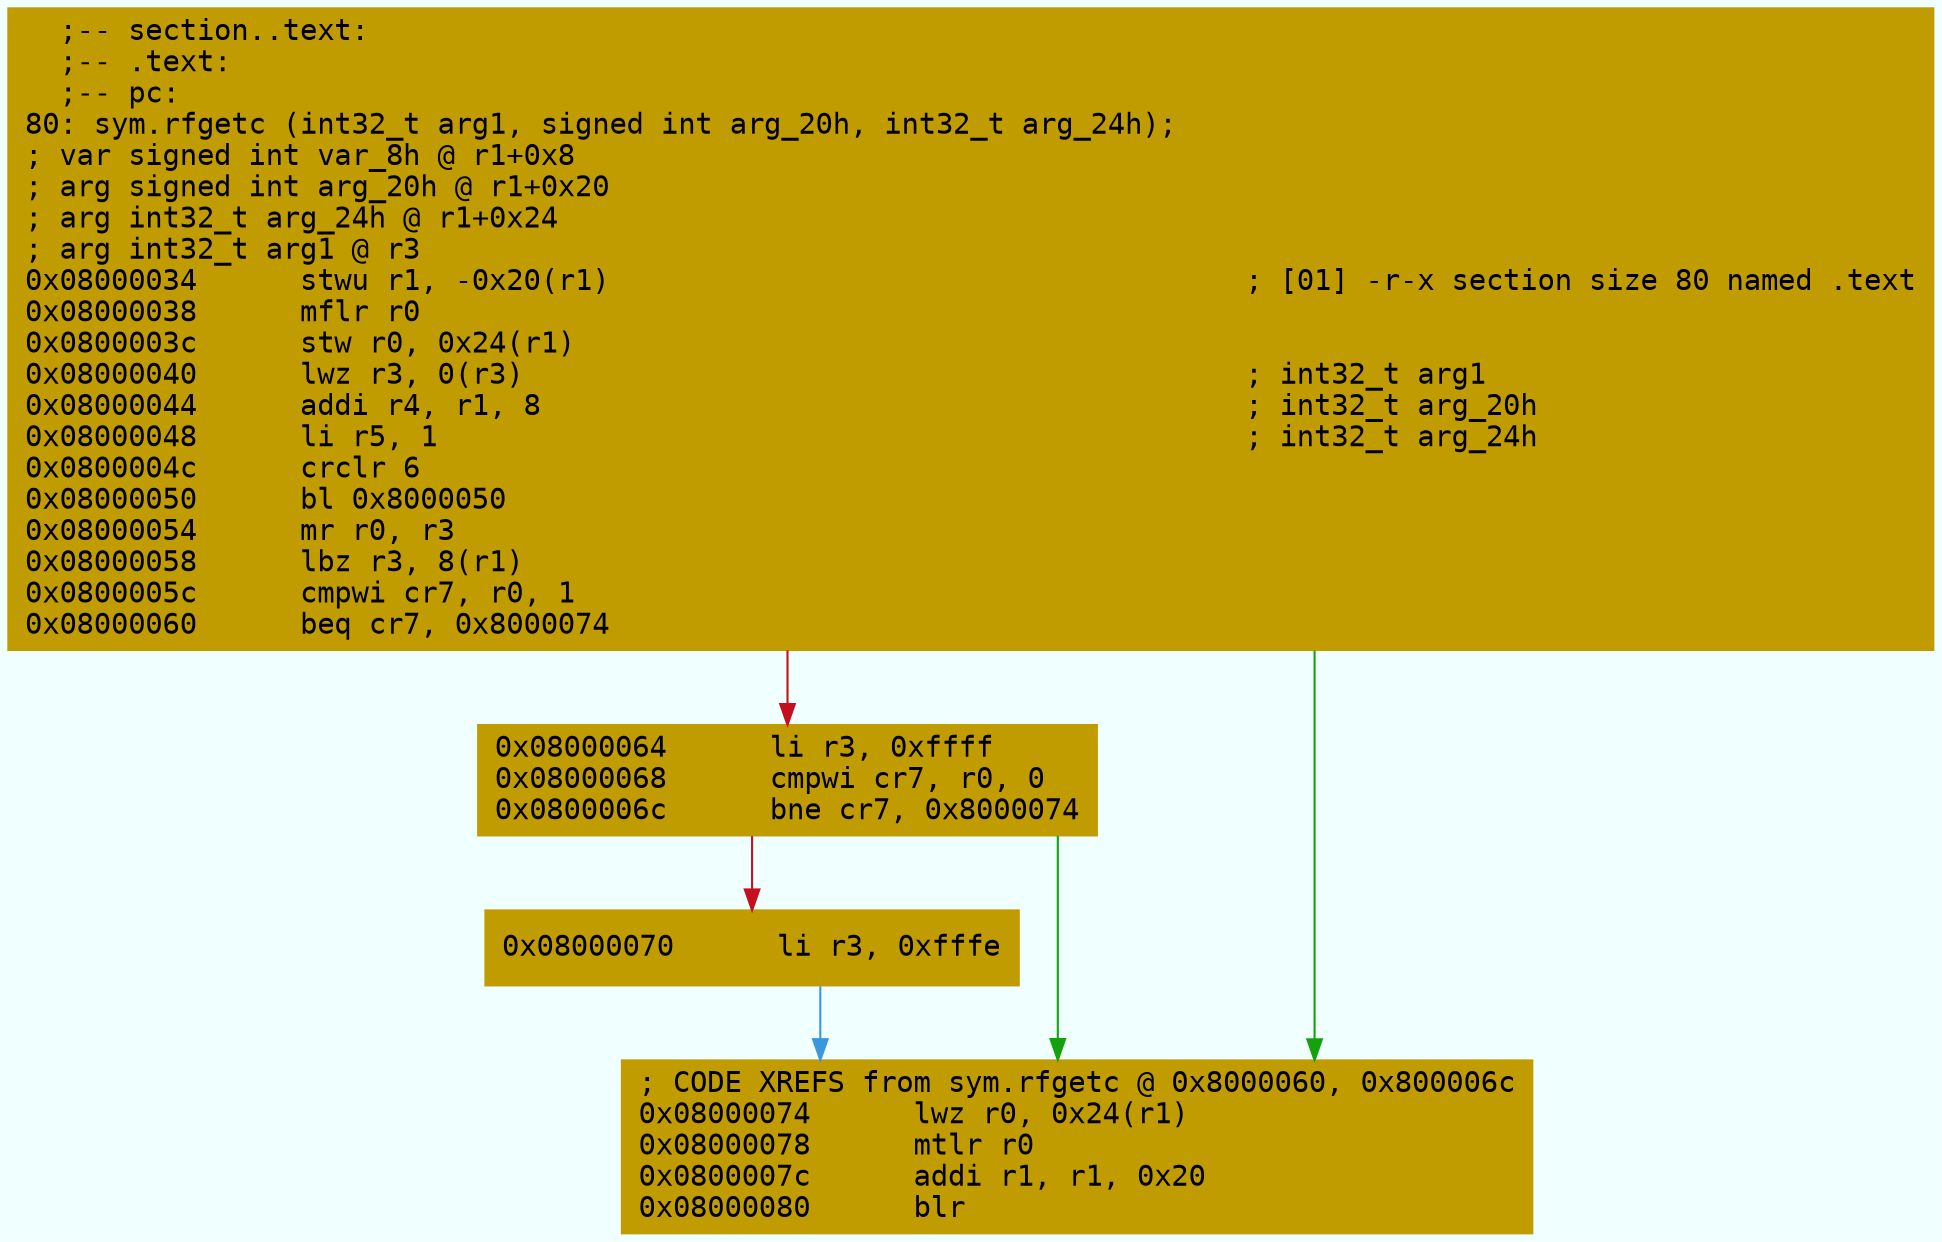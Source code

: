 digraph code {
	graph [bgcolor=azure fontsize=8 fontname="Courier" splines="ortho"];
	node [fillcolor=gray style=filled shape=box];
	edge [arrowhead="normal"];
	"0x08000034" [URL="sym.rfgetc/0x08000034", fillcolor="#c19c00",color="#c19c00", fontname="Courier",label="  ;-- section..text:\l  ;-- .text:\l  ;-- pc:\l80: sym.rfgetc (int32_t arg1, signed int arg_20h, int32_t arg_24h);\l; var signed int var_8h @ r1+0x8\l; arg signed int arg_20h @ r1+0x20\l; arg int32_t arg_24h @ r1+0x24\l; arg int32_t arg1 @ r3\l0x08000034      stwu r1, -0x20(r1)                                     ; [01] -r-x section size 80 named .text\l0x08000038      mflr r0\l0x0800003c      stw r0, 0x24(r1)\l0x08000040      lwz r3, 0(r3)                                          ; int32_t arg1\l0x08000044      addi r4, r1, 8                                         ; int32_t arg_20h\l0x08000048      li r5, 1                                               ; int32_t arg_24h\l0x0800004c      crclr 6\l0x08000050      bl 0x8000050\l0x08000054      mr r0, r3\l0x08000058      lbz r3, 8(r1)\l0x0800005c      cmpwi cr7, r0, 1\l0x08000060      beq cr7, 0x8000074\l"]
	"0x08000064" [URL="sym.rfgetc/0x08000064", fillcolor="#c19c00",color="#c19c00", fontname="Courier",label="0x08000064      li r3, 0xffff\l0x08000068      cmpwi cr7, r0, 0\l0x0800006c      bne cr7, 0x8000074\l"]
	"0x08000070" [URL="sym.rfgetc/0x08000070", fillcolor="#c19c00",color="#c19c00", fontname="Courier",label="0x08000070      li r3, 0xfffe\l"]
	"0x08000074" [URL="sym.rfgetc/0x08000074", fillcolor="#c19c00",color="#c19c00", fontname="Courier",label="; CODE XREFS from sym.rfgetc @ 0x8000060, 0x800006c\l0x08000074      lwz r0, 0x24(r1)\l0x08000078      mtlr r0\l0x0800007c      addi r1, r1, 0x20\l0x08000080      blr\l"]
        "0x08000034" -> "0x08000074" [color="#13a10e"];
        "0x08000034" -> "0x08000064" [color="#c50f1f"];
        "0x08000064" -> "0x08000074" [color="#13a10e"];
        "0x08000064" -> "0x08000070" [color="#c50f1f"];
        "0x08000070" -> "0x08000074" [color="#3a96dd"];
}
